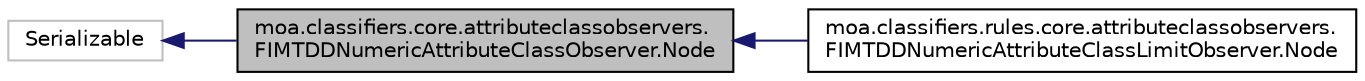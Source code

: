 digraph "moa.classifiers.core.attributeclassobservers.FIMTDDNumericAttributeClassObserver.Node"
{
 // LATEX_PDF_SIZE
  edge [fontname="Helvetica",fontsize="10",labelfontname="Helvetica",labelfontsize="10"];
  node [fontname="Helvetica",fontsize="10",shape=record];
  rankdir="LR";
  Node1 [label="moa.classifiers.core.attributeclassobservers.\lFIMTDDNumericAttributeClassObserver.Node",height=0.2,width=0.4,color="black", fillcolor="grey75", style="filled", fontcolor="black",tooltip=" "];
  Node2 -> Node1 [dir="back",color="midnightblue",fontsize="10",style="solid",fontname="Helvetica"];
  Node2 [label="Serializable",height=0.2,width=0.4,color="grey75", fillcolor="white", style="filled",tooltip=" "];
  Node1 -> Node3 [dir="back",color="midnightblue",fontsize="10",style="solid",fontname="Helvetica"];
  Node3 [label="moa.classifiers.rules.core.attributeclassobservers.\lFIMTDDNumericAttributeClassLimitObserver.Node",height=0.2,width=0.4,color="black", fillcolor="white", style="filled",URL="$classmoa_1_1classifiers_1_1rules_1_1core_1_1attributeclassobservers_1_1_f_i_m_t_d_d_numeric_attrb3cd132c8a3f6f8dd73932185b4bcc12.html",tooltip=" "];
}
